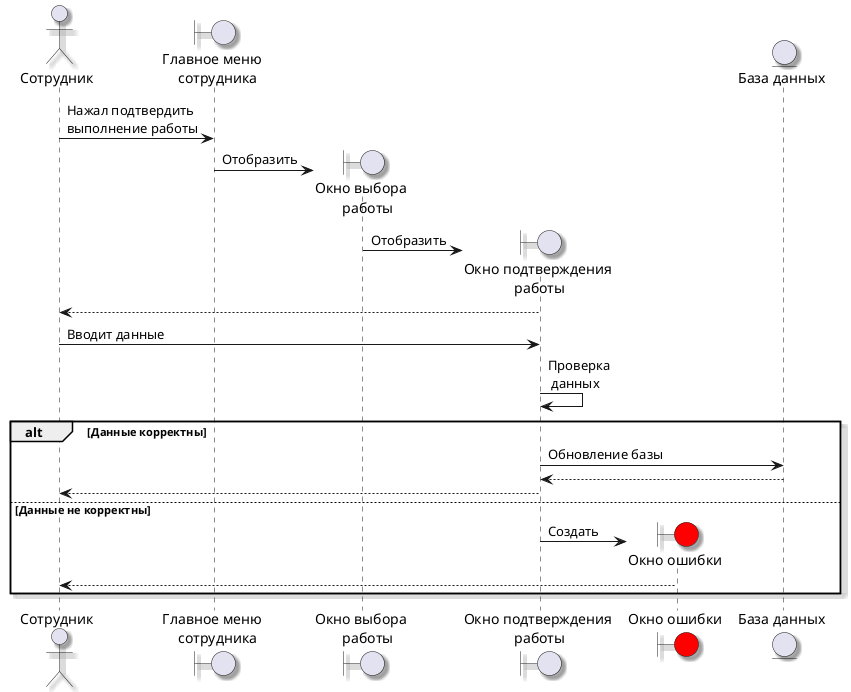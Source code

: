 @startuml
skinparam Shadowing true
actor "Сотрудник" as accountant
boundary "Главное меню\n   сотрудника" as mainMenuAc
boundary "Окно выбора\n    работы" as contractWindow
boundary "Окно подтверждения\n работы" as accessContractWindow
boundary "Окно ошибки" as errorWindow #Red

entity "База данных" as fs

accountant -> mainMenuAc :Нажал подтвердить\nвыполнение работы
mainMenuAc -> contractWindow ** :Отобразить
contractWindow -> accessContractWindow **:Отобразить
accessContractWindow --> accountant
accountant -> accessContractWindow : Вводит данные
accessContractWindow -> accessContractWindow : Проверка\n данных

alt Данные корректны
    accessContractWindow -> fs : Обновление базы
    fs --> accessContractWindow
    accessContractWindow --> accountant
else Данные не корректны
    accessContractWindow -> errorWindow ** : Создать
    errorWindow --> accountant
end

@enduml